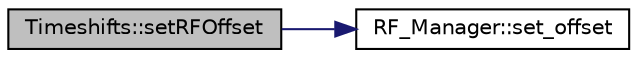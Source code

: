 digraph "Timeshifts::setRFOffset"
{
 // LATEX_PDF_SIZE
  edge [fontname="Helvetica",fontsize="10",labelfontname="Helvetica",labelfontsize="10"];
  node [fontname="Helvetica",fontsize="10",shape=record];
  rankdir="LR";
  Node1 [label="Timeshifts::setRFOffset",height=0.2,width=0.4,color="black", fillcolor="grey75", style="filled", fontcolor="black",tooltip="Set RF offset (synonymous to Timeshifts::setRFShift)"];
  Node1 -> Node2 [color="midnightblue",fontsize="10",style="solid",fontname="Helvetica"];
  Node2 [label="RF_Manager::set_offset",height=0.2,width=0.4,color="black", fillcolor="white", style="filled",URL="$class_r_f___manager.html#af77da981c42516fe794bd6dcfc651730",tooltip=" "];
}
